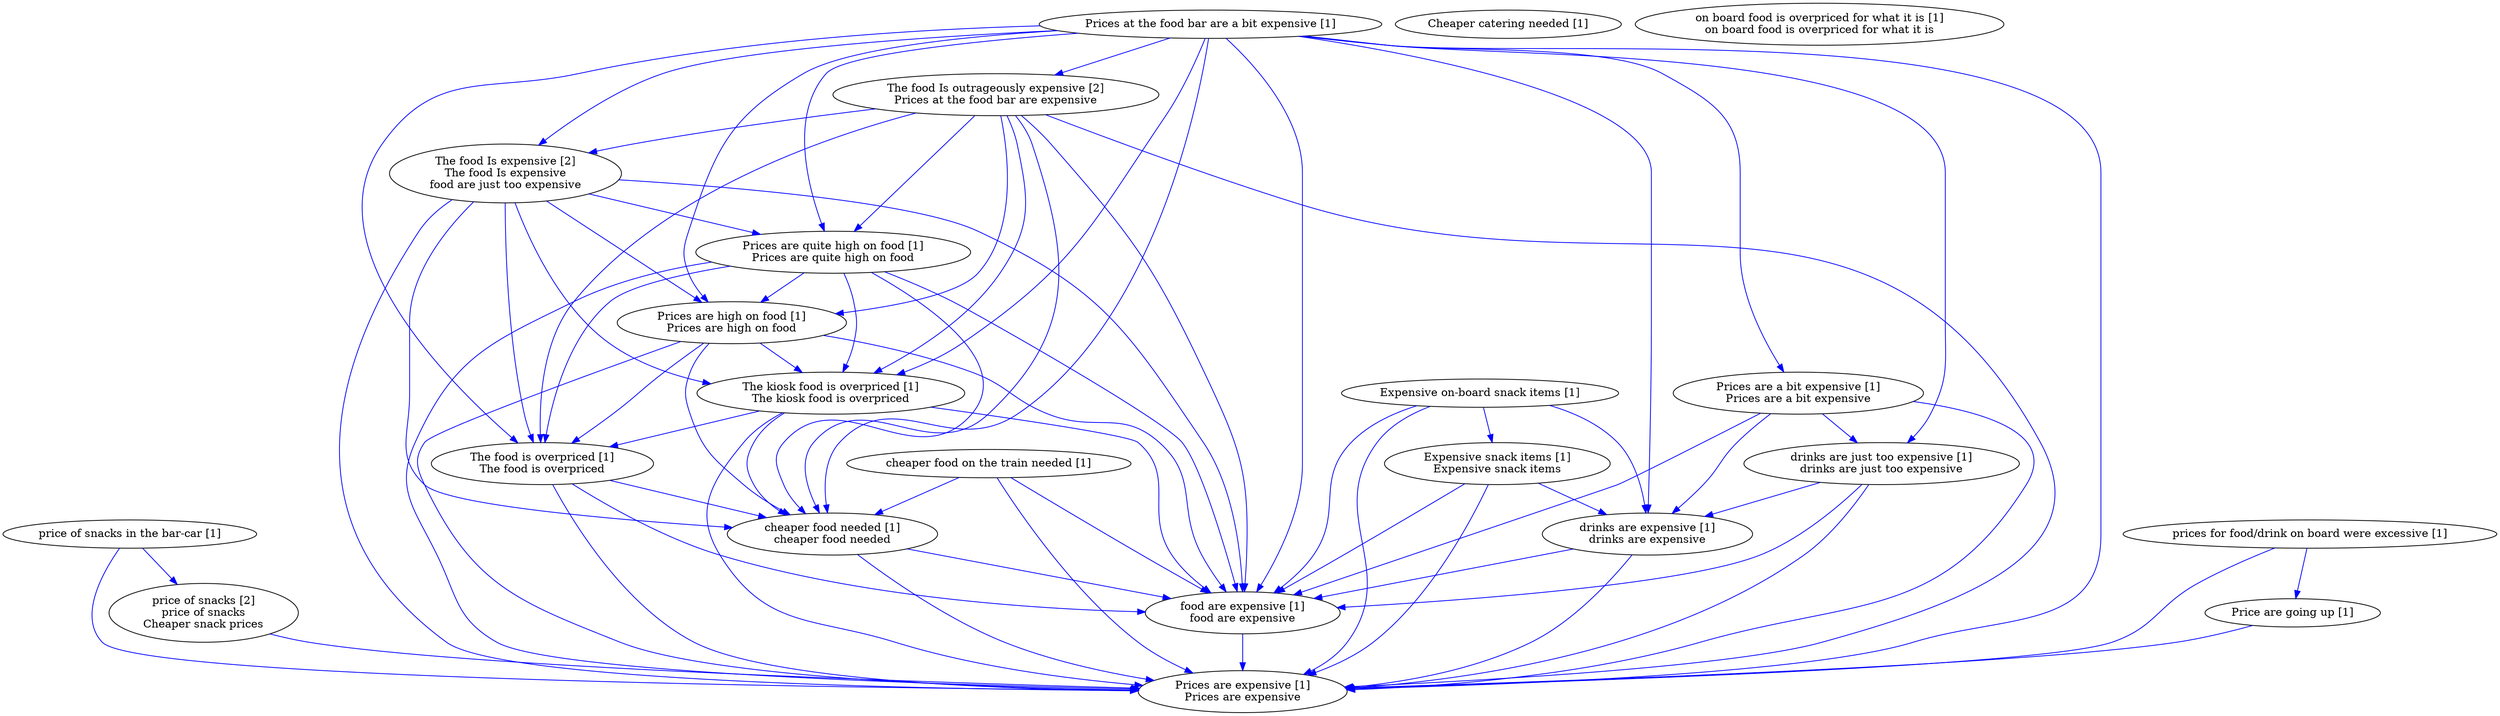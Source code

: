 digraph collapsedGraph {
"The food Is outrageously expensive [2]\nPrices at the food bar are expensive""price of snacks [2]\nprice of snacks\nCheaper snack prices""The food Is expensive [2]\nThe food Is expensive\nfood are just too expensive""Cheaper catering needed [1]""Expensive on-board snack items [1]""Expensive snack items [1]\nExpensive snack items""Price are going up [1]""Prices are quite high on food [1]\nPrices are quite high on food""Prices are high on food [1]\nPrices are high on food""Prices at the food bar are a bit expensive [1]""Prices are expensive [1]\nPrices are expensive""Prices are a bit expensive [1]\nPrices are a bit expensive""The kiosk food is overpriced [1]\nThe kiosk food is overpriced""The food is overpriced [1]\nThe food is overpriced""cheaper food on the train needed [1]""cheaper food needed [1]\ncheaper food needed""drinks are just too expensive [1]\ndrinks are just too expensive""drinks are expensive [1]\ndrinks are expensive""food are expensive [1]\nfood are expensive""on board food is overpriced for what it is [1]\non board food is overpriced for what it is""price of snacks in the bar-car [1]""prices for food/drink on board were excessive [1]""price of snacks [2]\nprice of snacks\nCheaper snack prices" -> "Prices are expensive [1]\nPrices are expensive" [color=blue]
"The kiosk food is overpriced [1]\nThe kiosk food is overpriced" -> "cheaper food needed [1]\ncheaper food needed" [color=blue]
"Prices are a bit expensive [1]\nPrices are a bit expensive" -> "drinks are expensive [1]\ndrinks are expensive" [color=blue]
"prices for food/drink on board were excessive [1]" -> "Prices are expensive [1]\nPrices are expensive" [color=blue]
"cheaper food needed [1]\ncheaper food needed" -> "food are expensive [1]\nfood are expensive" [color=blue]
"Prices are quite high on food [1]\nPrices are quite high on food" -> "The kiosk food is overpriced [1]\nThe kiosk food is overpriced" [color=blue]
"Prices are quite high on food [1]\nPrices are quite high on food" -> "food are expensive [1]\nfood are expensive" [color=blue]
"Prices are quite high on food [1]\nPrices are quite high on food" -> "Prices are expensive [1]\nPrices are expensive" [color=blue]
"Prices are quite high on food [1]\nPrices are quite high on food" -> "The food is overpriced [1]\nThe food is overpriced" [color=blue]
"The food Is expensive [2]\nThe food Is expensive\nfood are just too expensive" -> "food are expensive [1]\nfood are expensive" [color=blue]
"The food is overpriced [1]\nThe food is overpriced" -> "food are expensive [1]\nfood are expensive" [color=blue]
"cheaper food on the train needed [1]" -> "food are expensive [1]\nfood are expensive" [color=blue]
"The food Is expensive [2]\nThe food Is expensive\nfood are just too expensive" -> "Prices are expensive [1]\nPrices are expensive" [color=blue]
"The food Is expensive [2]\nThe food Is expensive\nfood are just too expensive" -> "The kiosk food is overpriced [1]\nThe kiosk food is overpriced" [color=blue]
"The food Is outrageously expensive [2]\nPrices at the food bar are expensive" -> "Prices are quite high on food [1]\nPrices are quite high on food" [color=blue]
"Prices are quite high on food [1]\nPrices are quite high on food" -> "cheaper food needed [1]\ncheaper food needed" [color=blue]
"Prices are a bit expensive [1]\nPrices are a bit expensive" -> "food are expensive [1]\nfood are expensive" [color=blue]
"The food Is outrageously expensive [2]\nPrices at the food bar are expensive" -> "Prices are high on food [1]\nPrices are high on food" [color=blue]
"food are expensive [1]\nfood are expensive" -> "Prices are expensive [1]\nPrices are expensive" [color=blue]
"The food Is outrageously expensive [2]\nPrices at the food bar are expensive" -> "cheaper food needed [1]\ncheaper food needed" [color=blue]
"drinks are expensive [1]\ndrinks are expensive" -> "Prices are expensive [1]\nPrices are expensive" [color=blue]
"The food Is expensive [2]\nThe food Is expensive\nfood are just too expensive" -> "Prices are high on food [1]\nPrices are high on food" [color=blue]
"The food Is expensive [2]\nThe food Is expensive\nfood are just too expensive" -> "cheaper food needed [1]\ncheaper food needed" [color=blue]
"The food Is expensive [2]\nThe food Is expensive\nfood are just too expensive" -> "Prices are quite high on food [1]\nPrices are quite high on food" [color=blue]
"The food Is outrageously expensive [2]\nPrices at the food bar are expensive" -> "Prices are expensive [1]\nPrices are expensive" [color=blue]
"drinks are expensive [1]\ndrinks are expensive" -> "food are expensive [1]\nfood are expensive" [color=blue]
"Expensive on-board snack items [1]" -> "Prices are expensive [1]\nPrices are expensive" [color=blue]
"The kiosk food is overpriced [1]\nThe kiosk food is overpriced" -> "food are expensive [1]\nfood are expensive" [color=blue]
"The food Is outrageously expensive [2]\nPrices at the food bar are expensive" -> "The kiosk food is overpriced [1]\nThe kiosk food is overpriced" [color=blue]
"Prices are a bit expensive [1]\nPrices are a bit expensive" -> "drinks are just too expensive [1]\ndrinks are just too expensive" [color=blue]
"Expensive on-board snack items [1]" -> "drinks are expensive [1]\ndrinks are expensive" [color=blue]
"prices for food/drink on board were excessive [1]" -> "Price are going up [1]" [color=blue]
"The food is overpriced [1]\nThe food is overpriced" -> "cheaper food needed [1]\ncheaper food needed" [color=blue]
"The food Is outrageously expensive [2]\nPrices at the food bar are expensive" -> "The food Is expensive [2]\nThe food Is expensive\nfood are just too expensive" [color=blue]
"price of snacks in the bar-car [1]" -> "Prices are expensive [1]\nPrices are expensive" [color=blue]
"The food Is outrageously expensive [2]\nPrices at the food bar are expensive" -> "food are expensive [1]\nfood are expensive" [color=blue]
"The food Is outrageously expensive [2]\nPrices at the food bar are expensive" -> "The food is overpriced [1]\nThe food is overpriced" [color=blue]
"Prices at the food bar are a bit expensive [1]" -> "cheaper food needed [1]\ncheaper food needed" [color=blue]
"Prices at the food bar are a bit expensive [1]" -> "Prices are high on food [1]\nPrices are high on food" [color=blue]
"Prices are high on food [1]\nPrices are high on food" -> "The food is overpriced [1]\nThe food is overpriced" [color=blue]
"price of snacks in the bar-car [1]" -> "price of snacks [2]\nprice of snacks\nCheaper snack prices" [color=blue]
"Prices at the food bar are a bit expensive [1]" -> "Prices are quite high on food [1]\nPrices are quite high on food" [color=blue]
"Prices are high on food [1]\nPrices are high on food" -> "Prices are expensive [1]\nPrices are expensive" [color=blue]
"drinks are just too expensive [1]\ndrinks are just too expensive" -> "Prices are expensive [1]\nPrices are expensive" [color=blue]
"drinks are just too expensive [1]\ndrinks are just too expensive" -> "food are expensive [1]\nfood are expensive" [color=blue]
"Prices are high on food [1]\nPrices are high on food" -> "The kiosk food is overpriced [1]\nThe kiosk food is overpriced" [color=blue]
"Prices at the food bar are a bit expensive [1]" -> "The kiosk food is overpriced [1]\nThe kiosk food is overpriced" [color=blue]
"Expensive on-board snack items [1]" -> "food are expensive [1]\nfood are expensive" [color=blue]
"Prices are high on food [1]\nPrices are high on food" -> "food are expensive [1]\nfood are expensive" [color=blue]
"Prices at the food bar are a bit expensive [1]" -> "The food Is outrageously expensive [2]\nPrices at the food bar are expensive" [color=blue]
"The food Is expensive [2]\nThe food Is expensive\nfood are just too expensive" -> "The food is overpriced [1]\nThe food is overpriced" [color=blue]
"Prices are high on food [1]\nPrices are high on food" -> "cheaper food needed [1]\ncheaper food needed" [color=blue]
"Prices at the food bar are a bit expensive [1]" -> "The food Is expensive [2]\nThe food Is expensive\nfood are just too expensive" [color=blue]
"Prices at the food bar are a bit expensive [1]" -> "food are expensive [1]\nfood are expensive" [color=blue]
"Prices at the food bar are a bit expensive [1]" -> "The food is overpriced [1]\nThe food is overpriced" [color=blue]
"Price are going up [1]" -> "Prices are expensive [1]\nPrices are expensive" [color=blue]
"Expensive snack items [1]\nExpensive snack items" -> "Prices are expensive [1]\nPrices are expensive" [color=blue]
"Expensive snack items [1]\nExpensive snack items" -> "drinks are expensive [1]\ndrinks are expensive" [color=blue]
"Expensive snack items [1]\nExpensive snack items" -> "food are expensive [1]\nfood are expensive" [color=blue]
"Expensive on-board snack items [1]" -> "Expensive snack items [1]\nExpensive snack items" [color=blue]
"Prices are quite high on food [1]\nPrices are quite high on food" -> "Prices are high on food [1]\nPrices are high on food" [color=blue]
"Prices at the food bar are a bit expensive [1]" -> "Prices are a bit expensive [1]\nPrices are a bit expensive" [color=blue]
"Prices are a bit expensive [1]\nPrices are a bit expensive" -> "Prices are expensive [1]\nPrices are expensive" [color=blue]
"Prices at the food bar are a bit expensive [1]" -> "Prices are expensive [1]\nPrices are expensive" [color=blue]
"The kiosk food is overpriced [1]\nThe kiosk food is overpriced" -> "The food is overpriced [1]\nThe food is overpriced" [color=blue]
"cheaper food on the train needed [1]" -> "cheaper food needed [1]\ncheaper food needed" [color=blue]
"drinks are just too expensive [1]\ndrinks are just too expensive" -> "drinks are expensive [1]\ndrinks are expensive" [color=blue]
"Prices at the food bar are a bit expensive [1]" -> "drinks are expensive [1]\ndrinks are expensive" [color=blue]
"Prices at the food bar are a bit expensive [1]" -> "drinks are just too expensive [1]\ndrinks are just too expensive" [color=blue]
"The kiosk food is overpriced [1]\nThe kiosk food is overpriced" -> "Prices are expensive [1]\nPrices are expensive" [color=blue]
"The food is overpriced [1]\nThe food is overpriced" -> "Prices are expensive [1]\nPrices are expensive" [color=blue]
"cheaper food on the train needed [1]" -> "Prices are expensive [1]\nPrices are expensive" [color=blue]
"cheaper food needed [1]\ncheaper food needed" -> "Prices are expensive [1]\nPrices are expensive" [color=blue]
}